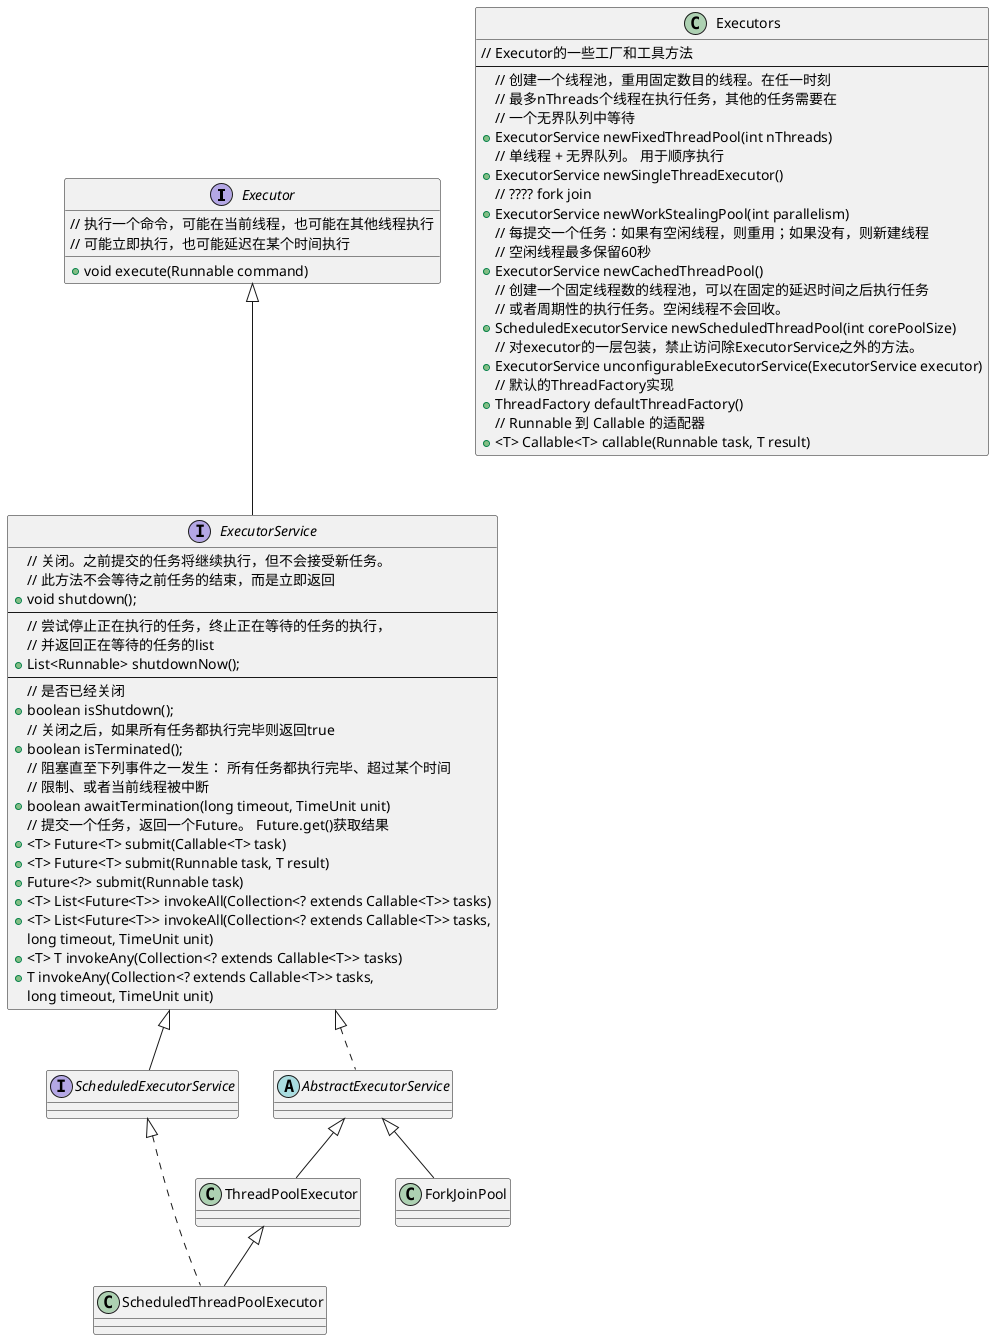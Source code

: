 @startuml
interface Executor
interface ExecutorService
class Executors
class ThreadPoolExecutor
class ForkJoinPool
interface ScheduledExecutorService
class ScheduledThreadPoolExecutor

interface Executor{
    // 执行一个命令，可能在当前线程，也可能在其他线程执行
    // 可能立即执行，也可能延迟在某个时间执行
    +void execute(Runnable command)
}

interface ExecutorService extends Executor{
    // 关闭。之前提交的任务将继续执行，但不会接受新任务。
    // 此方法不会等待之前任务的结束，而是立即返回
    +void shutdown();
    --
    // 尝试停止正在执行的任务，终止正在等待的任务的执行，
    // 并返回正在等待的任务的list
    +List<Runnable> shutdownNow();
    --
    // 是否已经关闭
    +boolean isShutdown();
    // 关闭之后，如果所有任务都执行完毕则返回true
    +boolean isTerminated();
    // 阻塞直至下列事件之一发生： 所有任务都执行完毕、超过某个时间
    // 限制、或者当前线程被中断
    +boolean awaitTermination(long timeout, TimeUnit unit)
    // 提交一个任务，返回一个Future。 Future.get()获取结果
    +<T> Future<T> submit(Callable<T> task)
    +<T> Future<T> submit(Runnable task, T result)
    +Future<?> submit(Runnable task)
    +<T> List<Future<T>> invokeAll(Collection<? extends Callable<T>> tasks)
    +<T> List<Future<T>> invokeAll(Collection<? extends Callable<T>> tasks,
                                       long timeout, TimeUnit unit)
    +<T> T invokeAny(Collection<? extends Callable<T>> tasks)
    +T invokeAny(Collection<? extends Callable<T>> tasks,
                         long timeout, TimeUnit unit)
}

abstract class AbstractExecutorService implements ExecutorService{

}

class Executors{
    // Executor的一些工厂和工具方法
    ---
    // 创建一个线程池，重用固定数目的线程。在任一时刻
    // 最多nThreads个线程在执行任务，其他的任务需要在
    // 一个无界队列中等待
    +ExecutorService newFixedThreadPool(int nThreads)
    // 单线程 + 无界队列。 用于顺序执行
    +ExecutorService newSingleThreadExecutor()
    // ???? fork join
    +ExecutorService newWorkStealingPool(int parallelism)
    // 每提交一个任务：如果有空闲线程，则重用；如果没有，则新建线程
    // 空闲线程最多保留60秒
    +ExecutorService newCachedThreadPool()
    // 创建一个固定线程数的线程池，可以在固定的延迟时间之后执行任务
    // 或者周期性的执行任务。空闲线程不会回收。
    +ScheduledExecutorService newScheduledThreadPool(int corePoolSize)
    // 对executor的一层包装，禁止访问除ExecutorService之外的方法。
    +ExecutorService unconfigurableExecutorService(ExecutorService executor)
    // 默认的ThreadFactory实现
    +ThreadFactory defaultThreadFactory()
    // Runnable 到 Callable 的适配器
    +<T> Callable<T> callable(Runnable task, T result)
}


class ThreadPoolExecutor extends AbstractExecutorService{

}

class ForkJoinPool extends AbstractExecutorService{

}

interface ScheduledExecutorService extends ExecutorService{

}

class ScheduledThreadPoolExecutor extends ThreadPoolExecutor implements ScheduledExecutorService
@enduml